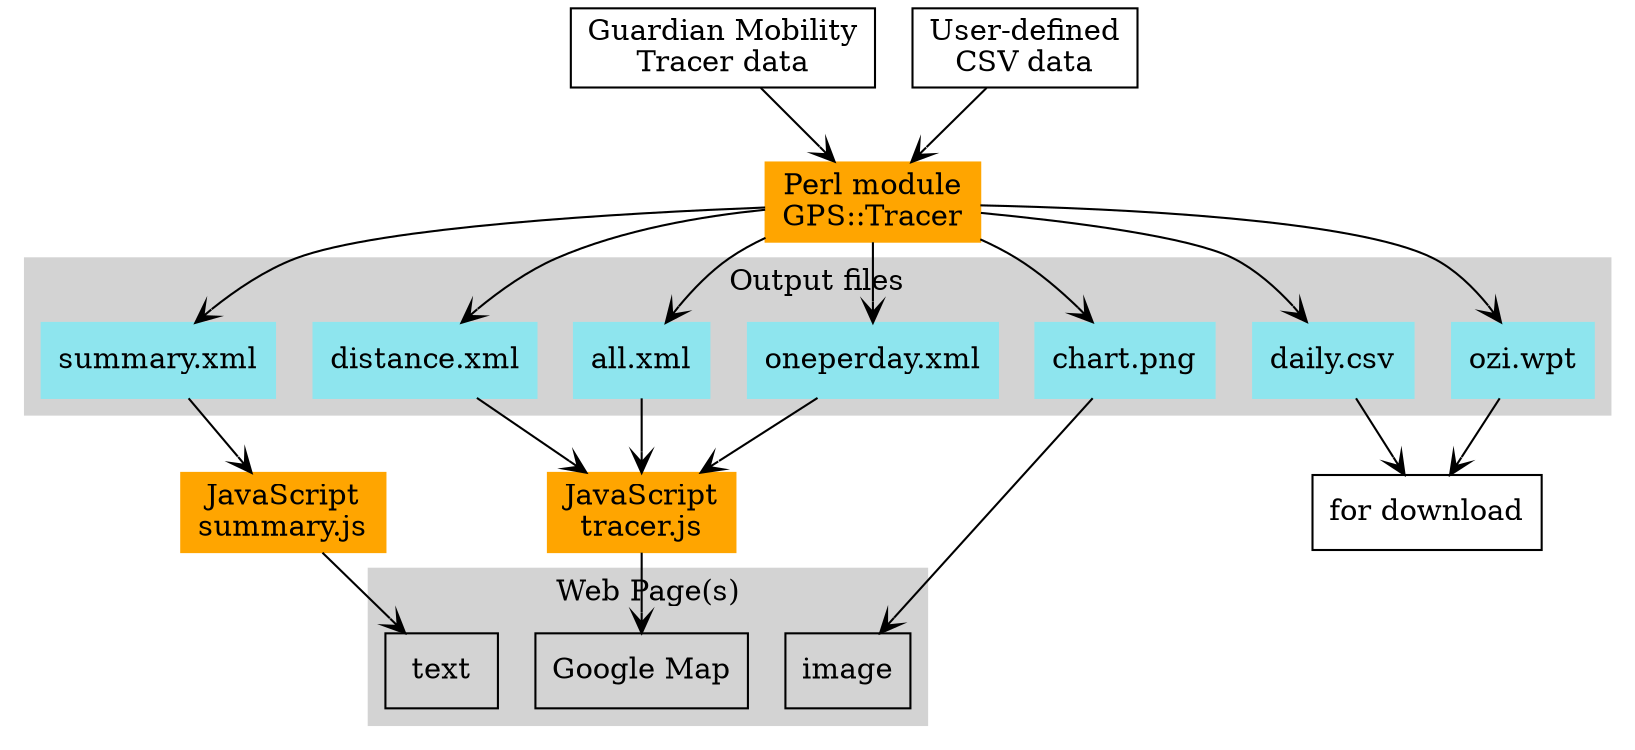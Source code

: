 digraph Architecture {
   rankdir=TB;
   node [shape="box"];
   edge [arrowhead="open"];

   {rank=same; Guardian UserData;}

   subgraph clusterOutputs {
      label="Output files"
      style="filled";
      color="lightgrey";

      oSummary    [label="summary.xml"   color="cadetblue2" style="filled"];
      oAll        [label="all.xml"       color="cadetblue2" style="filled"];
      oDistance   [label="distance.xml"  color="cadetblue2" style="filled"];
      oOneperday  [label="oneperday.xml" color="cadetblue2" style="filled"];
      oChart      [label="chart.png"     color="cadetblue2" style="filled"];
      oCSV        [label="daily.csv"     color="cadetblue2" style="filled"];
      oOzi        [label="ozi.wpt"       color="cadetblue2" style="filled"];
   }

   subgraph clusterWebPage {
      label="Web Page(s)"
      style="filled";
      color="lightgrey";

      wpText    [label="text"];
      wpMap     [label="Google Map"];
      wpImage   [label="image"];
   }


   Guardian    [label="Guardian Mobility\nTracer data"];
   UserData    [label="User-defined\nCSV data"];
   Tracer      [label="Perl module\nGPS::Tracer" color="orange" style="filled"];
   jsSummary   [label="JavaScript\nsummary.js"   color="orange" style="filled"];
   jsTracer    [label="JavaScript\ntracer.js"    color="orange" style="filled"];
   download    [label="for download"];

   Guardian -> Tracer;
   UserData -> Tracer;
   Tracer -> oSummary -> jsSummary -> wpText;
   Tracer -> oAll -> jsTracer;
   Tracer -> oDistance -> jsTracer;
   Tracer -> oOneperday -> jsTracer;
   Tracer -> oChart -> wpImage;
   Tracer -> oCSV -> download;
   Tracer -> oOzi -> download;
   jsTracer -> wpMap;
}

